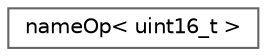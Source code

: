 digraph "Graphical Class Hierarchy"
{
 // LATEX_PDF_SIZE
  bgcolor="transparent";
  edge [fontname=Helvetica,fontsize=10,labelfontname=Helvetica,labelfontsize=10];
  node [fontname=Helvetica,fontsize=10,shape=box,height=0.2,width=0.4];
  rankdir="LR";
  Node0 [id="Node000000",label="nameOp\< uint16_t \>",height=0.2,width=0.4,color="grey40", fillcolor="white", style="filled",URL="$structFoam_1_1nameOp_3_01uint16__t_01_4.html",tooltip=" "];
}
